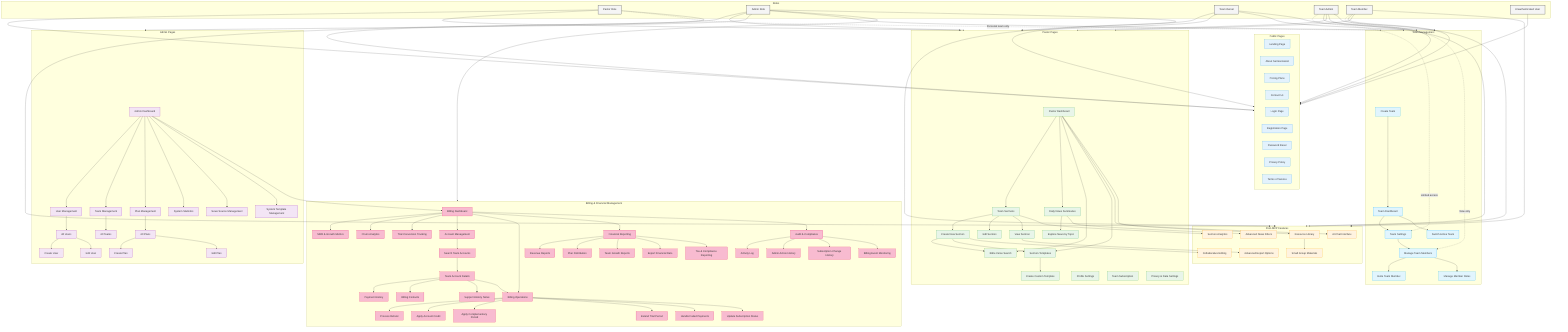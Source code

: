 graph TD
    %% Define user roles
    subgraph Roles
        Pastor[Pastor Role]
        Admin[Admin Role]
        TeamOwner[Team Owner]
        TeamAdmin[Team Admin]
        TeamMember[Team Member]
        Guest[Unauthenticated User]
    end

    %% Public Pages (Accessible to All)
    subgraph PublicPages[Public Pages]
        Home[Landing Page]
        About[About SermonAssist]
        Pricing[Pricing Plans]
        Contact[Contact Us]
        Login[Login Page]
        Register[Registration Page]
        PasswordReset[Password Reset]
        PrivacyPolicy[Privacy Policy]
        TermsService[Terms of Service]
    end

    %% Team Management Pages
    subgraph TeamPages[Team Management]
        TeamCreate[Create Team]
        TeamDashboard[Team Dashboard]
        TeamSettings[Team Settings]
        TeamMembers[Manage Team Members]
        TeamInvite[Invite Team Member]
        TeamRoles[Manage Member Roles]
        TeamSwitch[Switch Active Team]
    end

    %% Pastor Pages
    subgraph PastorPages[Pastor Pages]
        PastorDash[Pastor Dashboard]
        SermonList[Team Sermons]
        SermonCreate[Create New Sermon]
        SermonEdit[Edit Sermon]
        SermonView[View Sermon]
        NewsSummaries[Daily News Summaries]
        NewsExplore[Explore News by Topic]
        BibleSearch[Bible Verse Search]
        TemplateList[Sermon Templates]
        TemplateCreate[Create Custom Template]
        ProfileSettings[Profile Settings]
        SubscriptionDetails[Team Subscription]
        PrivacySettings[Privacy & Data Settings]
    end

    %% Admin Pages
    subgraph AdminPages[Admin Pages]
        AdminDash[Admin Dashboard]
        
        %% User & Team Management
        UserManagement[User Management]
        UserList[All Users]
        UserCreate[Create User]
        UserEdit[Edit User]
        TeamManagement[Team Management]
        TeamList[All Teams]
        
        %% Plan Management
        PlanManagement[Plan Management]
        PlanList[All Plans]
        PlanCreate[Create Plan]
        PlanEdit[Edit Plan]
        
        %% System Management
        SystemStats[System Statistics]
        NewsSourceManagement[News Source Management]
        TemplateManagement[System Template Management]
    end

    %% Billing & Financial Management
    subgraph BillingPages[Billing & Financial Management]
        %% Dashboard & Overview
        BillingDashboard[Billing Dashboard]
        MRRMetrics[MRR & Growth Metrics]
        ChurnMetrics[Churn Analytics]
        TrialConversions[Trial Conversion Tracking]
        
        %% Team Account Management
        AccountManagement[Account Management]
        TeamAccountSearch[Search Team Accounts]
        TeamAccountDetails[Team Account Details]
        PaymentHistory[Payment History]
        BillingContacts[Billing Contacts]
        SupportNotes[Support History Notes]
        
        %% Billing Operations
        BillingOperations[Billing Operations]
        ProcessRefund[Process Refund]
        ApplyCredit[Apply Account Credit]
        ApplyComp[Apply Complementary Period]
        ExtendTrial[Extend Trial Period]
        FailedPayments[Handle Failed Payments]
        UpdateSubscription[Update Subscription Status]
        
        %% Financial Reporting
        FinancialReporting[Financial Reporting]
        RevenueReports[Revenue Reports]
        PlanDistribution[Plan Distribution]
        TeamGrowth[Team Growth Reports]
        ExportFinancials[Export Financial Data]
        TaxReporting[Tax & Compliance Reporting]
        
        %% Audit & Compliance
        BillingAudit[Audit & Compliance]
        ActivityLog[Activity Log]
        AdminActions[Admin Action History]
        SubscriptionChanges[Subscription Change History]
        BillingEvents[Billing Event Monitoring]
    end

    %% Post-MVP Pages (Shown in different color)
    subgraph PostMVPPages[Post-MVP Features]
        AIChat[AI Chat Interface]
        ResourceLibrary[Resource Library]
        SmallGroupMaterials[Small Group Materials]
        ExportOptions[Advanced Export Options]
        CollaborativeEditing[Collaborative Editing]
        Analytics[Sermon Analytics]
        AdvancedNewsFilters[Advanced News Filters]
    end

    %% Connect user roles to their accessible pages
    Guest --> PublicPages
    
    %% Team role access
    TeamOwner --> PublicPages
    TeamOwner --> PastorPages
    TeamOwner --> TeamPages
    TeamOwner --> PostMVPPages
    
    TeamAdmin --> PublicPages
    TeamAdmin --> PastorPages
    TeamAdmin --> TeamPages
    TeamAdmin -.-> |Limited access| TeamSettings
    TeamAdmin --> PostMVPPages
    
    TeamMember --> PublicPages
    TeamMember --> PastorPages
    TeamMember -.-> |View only| TeamMembers
    TeamMember --> PostMVPPages
    
    %% Original roles (now System roles)
    Pastor --> PublicPages
    Pastor --> PastorPages
    Pastor -.-> |Personal team only| TeamPages
    Pastor --> PostMVPPages
    
    Admin --> PublicPages
    Admin --> PastorPages
    Admin --> AdminPages
    Admin --> TeamPages
    Admin --> BillingPages
    Admin --> PostMVPPages

    %% Define navigation hierarchy for Team Management
    TeamCreate --> TeamDashboard
    TeamDashboard --> TeamSettings
    TeamSettings --> TeamMembers
    TeamMembers --> TeamInvite
    TeamMembers --> TeamRoles
    TeamDashboard --> TeamSwitch

    %% Define navigation hierarchy for Pastor
    PastorDash --> SermonList
    PastorDash --> NewsSummaries
    PastorDash --> BibleSearch
    PastorDash --> TemplateList
    SermonList --> SermonCreate
    SermonList --> SermonEdit
    SermonList --> SermonView
    SermonCreate --> BibleSearch
    SermonCreate --> TemplateList
    TemplateList --> TemplateCreate
    NewsSummaries --> NewsExplore

    %% Define navigation hierarchy for Admin
    AdminDash --> UserManagement
    AdminDash --> TeamManagement
    AdminDash --> PlanManagement
    AdminDash --> SystemStats
    AdminDash --> NewsSourceManagement
    AdminDash --> TemplateManagement
    AdminDash --> BillingDashboard
    
    UserManagement --> UserList
    UserList --> UserCreate
    UserList --> UserEdit
    TeamManagement --> TeamList
    PlanManagement --> PlanList
    PlanList --> PlanCreate
    PlanList --> PlanEdit

    %% Define navigation hierarchy for Billing
    BillingDashboard --> MRRMetrics
    BillingDashboard --> ChurnMetrics
    BillingDashboard --> TrialConversions
    BillingDashboard --> AccountManagement
    BillingDashboard --> BillingOperations
    BillingDashboard --> FinancialReporting
    BillingDashboard --> BillingAudit
    
    AccountManagement --> TeamAccountSearch
    TeamAccountSearch --> TeamAccountDetails
    TeamAccountDetails --> PaymentHistory
    TeamAccountDetails --> BillingContacts
    TeamAccountDetails --> SupportNotes
    TeamAccountDetails --> BillingOperations
    
    BillingOperations --> ProcessRefund
    BillingOperations --> ApplyCredit
    BillingOperations --> ApplyComp
    BillingOperations --> ExtendTrial
    BillingOperations --> FailedPayments
    BillingOperations --> UpdateSubscription
    
    FinancialReporting --> RevenueReports
    FinancialReporting --> PlanDistribution
    FinancialReporting --> TeamGrowth
    FinancialReporting --> ExportFinancials
    FinancialReporting --> TaxReporting
    
    BillingAudit --> ActivityLog
    BillingAudit --> AdminActions
    BillingAudit --> SubscriptionChanges
    BillingAudit --> BillingEvents

    %% Connect to PostMVP features
    PastorDash --> AIChat
    PastorDash --> ResourceLibrary
    SermonCreate --> CollaborativeEditing
    SermonList --> Analytics
    ResourceLibrary --> SmallGroupMaterials
    SermonView --> ExportOptions
    NewsSummaries --> AdvancedNewsFilters

    %% Style definitions
    classDef publicPage fill:#e3f2fd,stroke:#2196f3,stroke-width:1px
    classDef teamPage fill:#e1f5fe,stroke:#03a9f4,stroke-width:1px
    classDef pastorPage fill:#e8f5e9,stroke:#4caf50,stroke-width:1px
    classDef adminPage fill:#f3e5f5,stroke:#9c27b0,stroke-width:1px
    classDef billingPage fill:#f8bbd0,stroke:#e91e63,stroke-width:1px
    classDef postMVP fill:#fff3e0,stroke:#ff9800,stroke-width:1px
    classDef roleNode fill:#f5f5f5,stroke:#616161,stroke-width:2px

    %% Apply styles
    class Home,About,Pricing,Contact,Login,Register,PasswordReset,PrivacyPolicy,TermsService publicPage
    class TeamCreate,TeamDashboard,TeamSettings,TeamMembers,TeamInvite,TeamRoles,TeamSwitch teamPage
    class PastorDash,SermonList,SermonCreate,SermonEdit,SermonView,NewsSummaries,NewsExplore,BibleSearch,TemplateList,TemplateCreate,ProfileSettings,SubscriptionDetails,PrivacySettings pastorPage
    class AdminDash,UserManagement,UserList,UserCreate,UserEdit,TeamManagement,TeamList,PlanManagement,PlanList,PlanCreate,PlanEdit,SystemStats,NewsSourceManagement,TemplateManagement adminPage
    class BillingDashboard,MRRMetrics,ChurnMetrics,TrialConversions,AccountManagement,TeamAccountSearch,TeamAccountDetails,PaymentHistory,BillingContacts,SupportNotes,BillingOperations,ProcessRefund,ApplyCredit,ApplyComp,ExtendTrial,FailedPayments,UpdateSubscription,FinancialReporting,RevenueReports,PlanDistribution,TeamGrowth,ExportFinancials,TaxReporting,BillingAudit,ActivityLog,AdminActions,SubscriptionChanges,BillingEvents billingPage
    class AIChat,ResourceLibrary,SmallGroupMaterials,ExportOptions,CollaborativeEditing,Analytics,AdvancedNewsFilters postMVP
    class Pastor,Admin,TeamOwner,TeamAdmin,TeamMember,Guest roleNode